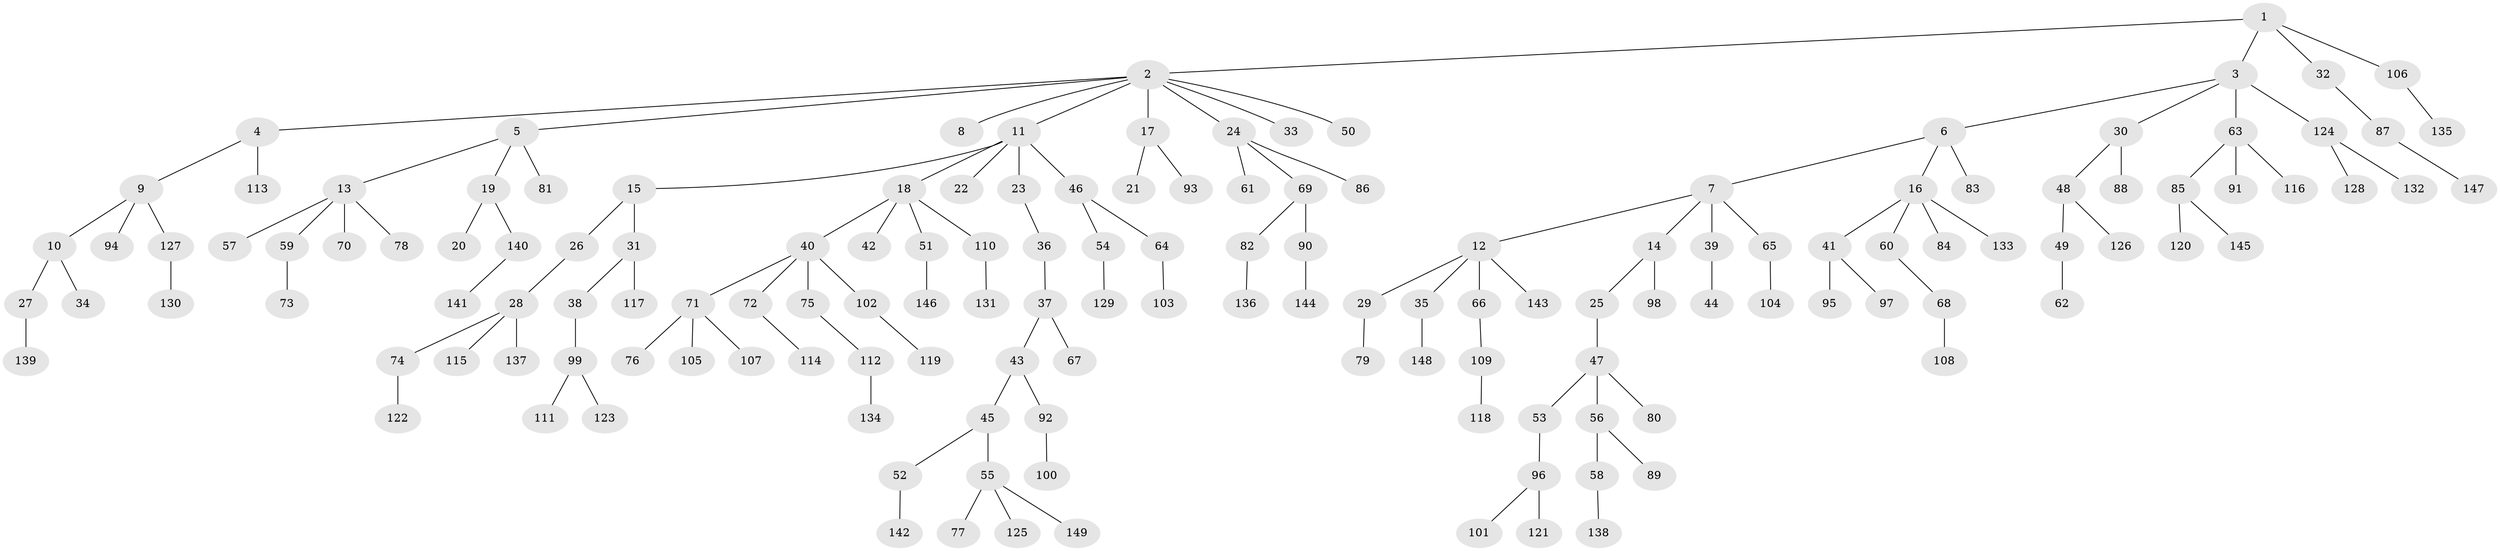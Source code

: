 // coarse degree distribution, {11: 0.009615384615384616, 5: 0.057692307692307696, 3: 0.04807692307692308, 4: 0.07692307692307693, 1: 0.5576923076923077, 2: 0.2403846153846154, 10: 0.009615384615384616}
// Generated by graph-tools (version 1.1) at 2025/19/03/04/25 18:19:17]
// undirected, 149 vertices, 148 edges
graph export_dot {
graph [start="1"]
  node [color=gray90,style=filled];
  1;
  2;
  3;
  4;
  5;
  6;
  7;
  8;
  9;
  10;
  11;
  12;
  13;
  14;
  15;
  16;
  17;
  18;
  19;
  20;
  21;
  22;
  23;
  24;
  25;
  26;
  27;
  28;
  29;
  30;
  31;
  32;
  33;
  34;
  35;
  36;
  37;
  38;
  39;
  40;
  41;
  42;
  43;
  44;
  45;
  46;
  47;
  48;
  49;
  50;
  51;
  52;
  53;
  54;
  55;
  56;
  57;
  58;
  59;
  60;
  61;
  62;
  63;
  64;
  65;
  66;
  67;
  68;
  69;
  70;
  71;
  72;
  73;
  74;
  75;
  76;
  77;
  78;
  79;
  80;
  81;
  82;
  83;
  84;
  85;
  86;
  87;
  88;
  89;
  90;
  91;
  92;
  93;
  94;
  95;
  96;
  97;
  98;
  99;
  100;
  101;
  102;
  103;
  104;
  105;
  106;
  107;
  108;
  109;
  110;
  111;
  112;
  113;
  114;
  115;
  116;
  117;
  118;
  119;
  120;
  121;
  122;
  123;
  124;
  125;
  126;
  127;
  128;
  129;
  130;
  131;
  132;
  133;
  134;
  135;
  136;
  137;
  138;
  139;
  140;
  141;
  142;
  143;
  144;
  145;
  146;
  147;
  148;
  149;
  1 -- 2;
  1 -- 3;
  1 -- 32;
  1 -- 106;
  2 -- 4;
  2 -- 5;
  2 -- 8;
  2 -- 11;
  2 -- 17;
  2 -- 24;
  2 -- 33;
  2 -- 50;
  3 -- 6;
  3 -- 30;
  3 -- 63;
  3 -- 124;
  4 -- 9;
  4 -- 113;
  5 -- 13;
  5 -- 19;
  5 -- 81;
  6 -- 7;
  6 -- 16;
  6 -- 83;
  7 -- 12;
  7 -- 14;
  7 -- 39;
  7 -- 65;
  9 -- 10;
  9 -- 94;
  9 -- 127;
  10 -- 27;
  10 -- 34;
  11 -- 15;
  11 -- 18;
  11 -- 22;
  11 -- 23;
  11 -- 46;
  12 -- 29;
  12 -- 35;
  12 -- 66;
  12 -- 143;
  13 -- 57;
  13 -- 59;
  13 -- 70;
  13 -- 78;
  14 -- 25;
  14 -- 98;
  15 -- 26;
  15 -- 31;
  16 -- 41;
  16 -- 60;
  16 -- 84;
  16 -- 133;
  17 -- 21;
  17 -- 93;
  18 -- 40;
  18 -- 42;
  18 -- 51;
  18 -- 110;
  19 -- 20;
  19 -- 140;
  23 -- 36;
  24 -- 61;
  24 -- 69;
  24 -- 86;
  25 -- 47;
  26 -- 28;
  27 -- 139;
  28 -- 74;
  28 -- 115;
  28 -- 137;
  29 -- 79;
  30 -- 48;
  30 -- 88;
  31 -- 38;
  31 -- 117;
  32 -- 87;
  35 -- 148;
  36 -- 37;
  37 -- 43;
  37 -- 67;
  38 -- 99;
  39 -- 44;
  40 -- 71;
  40 -- 72;
  40 -- 75;
  40 -- 102;
  41 -- 95;
  41 -- 97;
  43 -- 45;
  43 -- 92;
  45 -- 52;
  45 -- 55;
  46 -- 54;
  46 -- 64;
  47 -- 53;
  47 -- 56;
  47 -- 80;
  48 -- 49;
  48 -- 126;
  49 -- 62;
  51 -- 146;
  52 -- 142;
  53 -- 96;
  54 -- 129;
  55 -- 77;
  55 -- 125;
  55 -- 149;
  56 -- 58;
  56 -- 89;
  58 -- 138;
  59 -- 73;
  60 -- 68;
  63 -- 85;
  63 -- 91;
  63 -- 116;
  64 -- 103;
  65 -- 104;
  66 -- 109;
  68 -- 108;
  69 -- 82;
  69 -- 90;
  71 -- 76;
  71 -- 105;
  71 -- 107;
  72 -- 114;
  74 -- 122;
  75 -- 112;
  82 -- 136;
  85 -- 120;
  85 -- 145;
  87 -- 147;
  90 -- 144;
  92 -- 100;
  96 -- 101;
  96 -- 121;
  99 -- 111;
  99 -- 123;
  102 -- 119;
  106 -- 135;
  109 -- 118;
  110 -- 131;
  112 -- 134;
  124 -- 128;
  124 -- 132;
  127 -- 130;
  140 -- 141;
}

